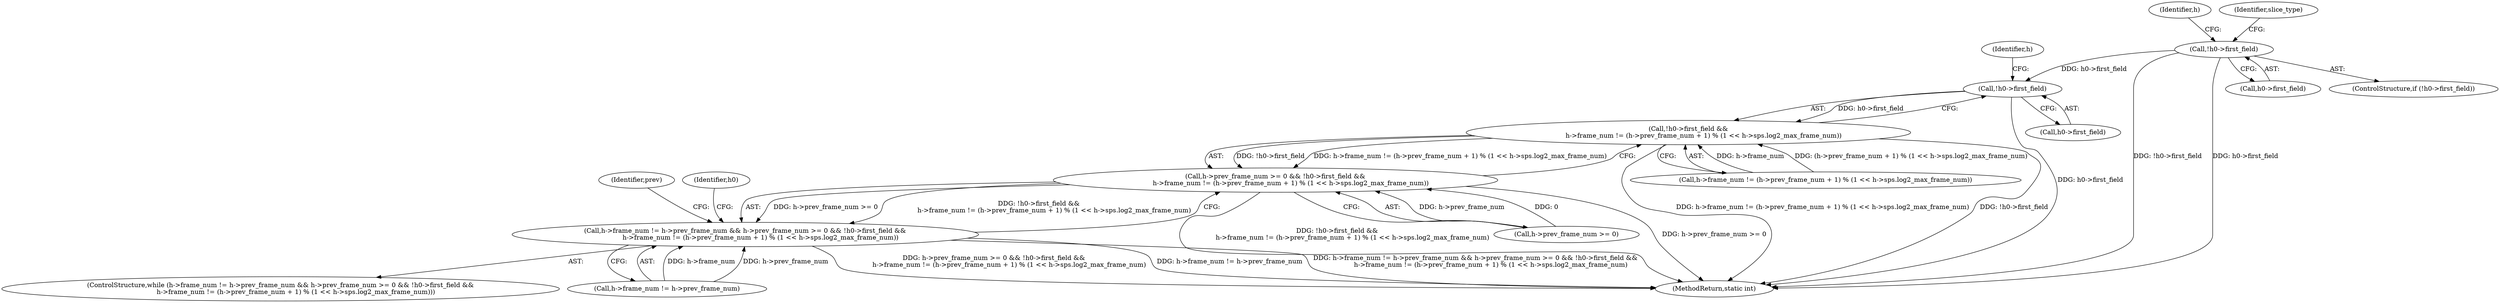 digraph "0_FFmpeg_29ffeef5e73b8f41ff3a3f2242d356759c66f91f@pointer" {
"1000195" [label="(Call,!h0->first_field)"];
"1001456" [label="(Call,!h0->first_field)"];
"1001455" [label="(Call,!h0->first_field &&\n               h->frame_num != (h->prev_frame_num + 1) % (1 << h->sps.log2_max_frame_num))"];
"1001449" [label="(Call,h->prev_frame_num >= 0 && !h0->first_field &&\n               h->frame_num != (h->prev_frame_num + 1) % (1 << h->sps.log2_max_frame_num))"];
"1001441" [label="(Call,h->frame_num != h->prev_frame_num && h->prev_frame_num >= 0 && !h0->first_field &&\n               h->frame_num != (h->prev_frame_num + 1) % (1 << h->sps.log2_max_frame_num))"];
"1001440" [label="(ControlStructure,while (h->frame_num != h->prev_frame_num && h->prev_frame_num >= 0 && !h0->first_field &&\n               h->frame_num != (h->prev_frame_num + 1) % (1 << h->sps.log2_max_frame_num)))"];
"1001460" [label="(Call,h->frame_num != (h->prev_frame_num + 1) % (1 << h->sps.log2_max_frame_num))"];
"1000203" [label="(Identifier,h)"];
"1000195" [label="(Call,!h0->first_field)"];
"1001462" [label="(Identifier,h)"];
"1001450" [label="(Call,h->prev_frame_num >= 0)"];
"1001441" [label="(Call,h->frame_num != h->prev_frame_num && h->prev_frame_num >= 0 && !h0->first_field &&\n               h->frame_num != (h->prev_frame_num + 1) % (1 << h->sps.log2_max_frame_num))"];
"1001480" [label="(Identifier,prev)"];
"1003426" [label="(MethodReturn,static int)"];
"1001442" [label="(Call,h->frame_num != h->prev_frame_num)"];
"1000196" [label="(Call,h0->first_field)"];
"1000194" [label="(ControlStructure,if (!h0->first_field))"];
"1001456" [label="(Call,!h0->first_field)"];
"1001704" [label="(Identifier,h0)"];
"1001457" [label="(Call,h0->first_field)"];
"1000229" [label="(Identifier,slice_type)"];
"1001455" [label="(Call,!h0->first_field &&\n               h->frame_num != (h->prev_frame_num + 1) % (1 << h->sps.log2_max_frame_num))"];
"1001449" [label="(Call,h->prev_frame_num >= 0 && !h0->first_field &&\n               h->frame_num != (h->prev_frame_num + 1) % (1 << h->sps.log2_max_frame_num))"];
"1000195" -> "1000194"  [label="AST: "];
"1000195" -> "1000196"  [label="CFG: "];
"1000196" -> "1000195"  [label="AST: "];
"1000203" -> "1000195"  [label="CFG: "];
"1000229" -> "1000195"  [label="CFG: "];
"1000195" -> "1003426"  [label="DDG: !h0->first_field"];
"1000195" -> "1003426"  [label="DDG: h0->first_field"];
"1000195" -> "1001456"  [label="DDG: h0->first_field"];
"1001456" -> "1001455"  [label="AST: "];
"1001456" -> "1001457"  [label="CFG: "];
"1001457" -> "1001456"  [label="AST: "];
"1001462" -> "1001456"  [label="CFG: "];
"1001455" -> "1001456"  [label="CFG: "];
"1001456" -> "1003426"  [label="DDG: h0->first_field"];
"1001456" -> "1001455"  [label="DDG: h0->first_field"];
"1001455" -> "1001449"  [label="AST: "];
"1001455" -> "1001460"  [label="CFG: "];
"1001460" -> "1001455"  [label="AST: "];
"1001449" -> "1001455"  [label="CFG: "];
"1001455" -> "1003426"  [label="DDG: h->frame_num != (h->prev_frame_num + 1) % (1 << h->sps.log2_max_frame_num)"];
"1001455" -> "1003426"  [label="DDG: !h0->first_field"];
"1001455" -> "1001449"  [label="DDG: !h0->first_field"];
"1001455" -> "1001449"  [label="DDG: h->frame_num != (h->prev_frame_num + 1) % (1 << h->sps.log2_max_frame_num)"];
"1001460" -> "1001455"  [label="DDG: h->frame_num"];
"1001460" -> "1001455"  [label="DDG: (h->prev_frame_num + 1) % (1 << h->sps.log2_max_frame_num)"];
"1001449" -> "1001441"  [label="AST: "];
"1001449" -> "1001450"  [label="CFG: "];
"1001450" -> "1001449"  [label="AST: "];
"1001441" -> "1001449"  [label="CFG: "];
"1001449" -> "1003426"  [label="DDG: !h0->first_field &&\n               h->frame_num != (h->prev_frame_num + 1) % (1 << h->sps.log2_max_frame_num)"];
"1001449" -> "1003426"  [label="DDG: h->prev_frame_num >= 0"];
"1001449" -> "1001441"  [label="DDG: h->prev_frame_num >= 0"];
"1001449" -> "1001441"  [label="DDG: !h0->first_field &&\n               h->frame_num != (h->prev_frame_num + 1) % (1 << h->sps.log2_max_frame_num)"];
"1001450" -> "1001449"  [label="DDG: h->prev_frame_num"];
"1001450" -> "1001449"  [label="DDG: 0"];
"1001441" -> "1001440"  [label="AST: "];
"1001441" -> "1001442"  [label="CFG: "];
"1001442" -> "1001441"  [label="AST: "];
"1001480" -> "1001441"  [label="CFG: "];
"1001704" -> "1001441"  [label="CFG: "];
"1001441" -> "1003426"  [label="DDG: h->prev_frame_num >= 0 && !h0->first_field &&\n               h->frame_num != (h->prev_frame_num + 1) % (1 << h->sps.log2_max_frame_num)"];
"1001441" -> "1003426"  [label="DDG: h->frame_num != h->prev_frame_num"];
"1001441" -> "1003426"  [label="DDG: h->frame_num != h->prev_frame_num && h->prev_frame_num >= 0 && !h0->first_field &&\n               h->frame_num != (h->prev_frame_num + 1) % (1 << h->sps.log2_max_frame_num)"];
"1001442" -> "1001441"  [label="DDG: h->frame_num"];
"1001442" -> "1001441"  [label="DDG: h->prev_frame_num"];
}
